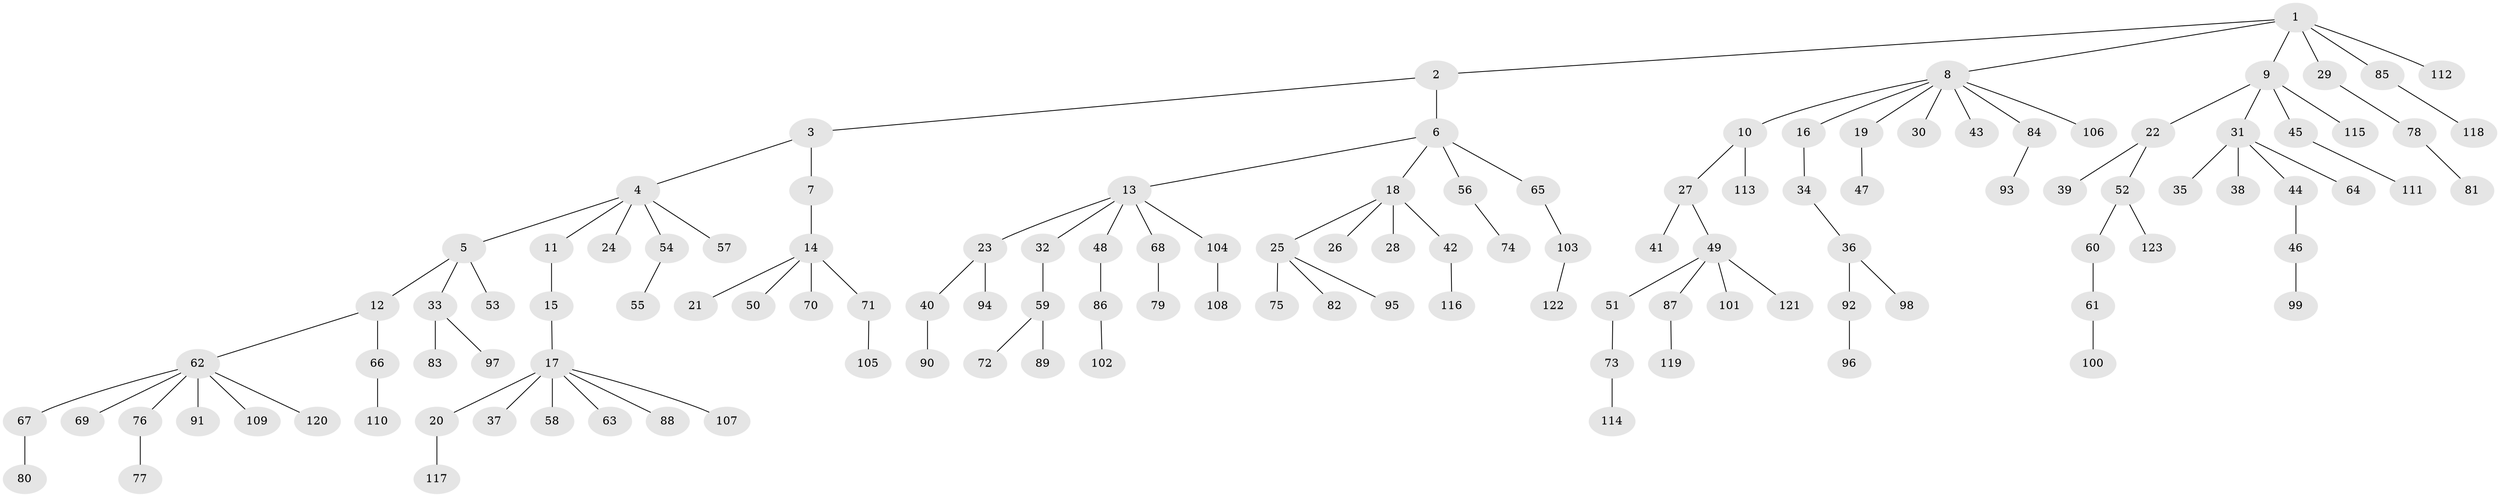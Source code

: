 // coarse degree distribution, {1: 0.5769230769230769, 4: 0.09615384615384616, 6: 0.019230769230769232, 2: 0.15384615384615385, 5: 0.057692307692307696, 3: 0.09615384615384616}
// Generated by graph-tools (version 1.1) at 2025/37/03/04/25 23:37:24]
// undirected, 123 vertices, 122 edges
graph export_dot {
  node [color=gray90,style=filled];
  1;
  2;
  3;
  4;
  5;
  6;
  7;
  8;
  9;
  10;
  11;
  12;
  13;
  14;
  15;
  16;
  17;
  18;
  19;
  20;
  21;
  22;
  23;
  24;
  25;
  26;
  27;
  28;
  29;
  30;
  31;
  32;
  33;
  34;
  35;
  36;
  37;
  38;
  39;
  40;
  41;
  42;
  43;
  44;
  45;
  46;
  47;
  48;
  49;
  50;
  51;
  52;
  53;
  54;
  55;
  56;
  57;
  58;
  59;
  60;
  61;
  62;
  63;
  64;
  65;
  66;
  67;
  68;
  69;
  70;
  71;
  72;
  73;
  74;
  75;
  76;
  77;
  78;
  79;
  80;
  81;
  82;
  83;
  84;
  85;
  86;
  87;
  88;
  89;
  90;
  91;
  92;
  93;
  94;
  95;
  96;
  97;
  98;
  99;
  100;
  101;
  102;
  103;
  104;
  105;
  106;
  107;
  108;
  109;
  110;
  111;
  112;
  113;
  114;
  115;
  116;
  117;
  118;
  119;
  120;
  121;
  122;
  123;
  1 -- 2;
  1 -- 8;
  1 -- 9;
  1 -- 29;
  1 -- 85;
  1 -- 112;
  2 -- 3;
  2 -- 6;
  3 -- 4;
  3 -- 7;
  4 -- 5;
  4 -- 11;
  4 -- 24;
  4 -- 54;
  4 -- 57;
  5 -- 12;
  5 -- 33;
  5 -- 53;
  6 -- 13;
  6 -- 18;
  6 -- 56;
  6 -- 65;
  7 -- 14;
  8 -- 10;
  8 -- 16;
  8 -- 19;
  8 -- 30;
  8 -- 43;
  8 -- 84;
  8 -- 106;
  9 -- 22;
  9 -- 31;
  9 -- 45;
  9 -- 115;
  10 -- 27;
  10 -- 113;
  11 -- 15;
  12 -- 62;
  12 -- 66;
  13 -- 23;
  13 -- 32;
  13 -- 48;
  13 -- 68;
  13 -- 104;
  14 -- 21;
  14 -- 50;
  14 -- 70;
  14 -- 71;
  15 -- 17;
  16 -- 34;
  17 -- 20;
  17 -- 37;
  17 -- 58;
  17 -- 63;
  17 -- 88;
  17 -- 107;
  18 -- 25;
  18 -- 26;
  18 -- 28;
  18 -- 42;
  19 -- 47;
  20 -- 117;
  22 -- 39;
  22 -- 52;
  23 -- 40;
  23 -- 94;
  25 -- 75;
  25 -- 82;
  25 -- 95;
  27 -- 41;
  27 -- 49;
  29 -- 78;
  31 -- 35;
  31 -- 38;
  31 -- 44;
  31 -- 64;
  32 -- 59;
  33 -- 83;
  33 -- 97;
  34 -- 36;
  36 -- 92;
  36 -- 98;
  40 -- 90;
  42 -- 116;
  44 -- 46;
  45 -- 111;
  46 -- 99;
  48 -- 86;
  49 -- 51;
  49 -- 87;
  49 -- 101;
  49 -- 121;
  51 -- 73;
  52 -- 60;
  52 -- 123;
  54 -- 55;
  56 -- 74;
  59 -- 72;
  59 -- 89;
  60 -- 61;
  61 -- 100;
  62 -- 67;
  62 -- 69;
  62 -- 76;
  62 -- 91;
  62 -- 109;
  62 -- 120;
  65 -- 103;
  66 -- 110;
  67 -- 80;
  68 -- 79;
  71 -- 105;
  73 -- 114;
  76 -- 77;
  78 -- 81;
  84 -- 93;
  85 -- 118;
  86 -- 102;
  87 -- 119;
  92 -- 96;
  103 -- 122;
  104 -- 108;
}
